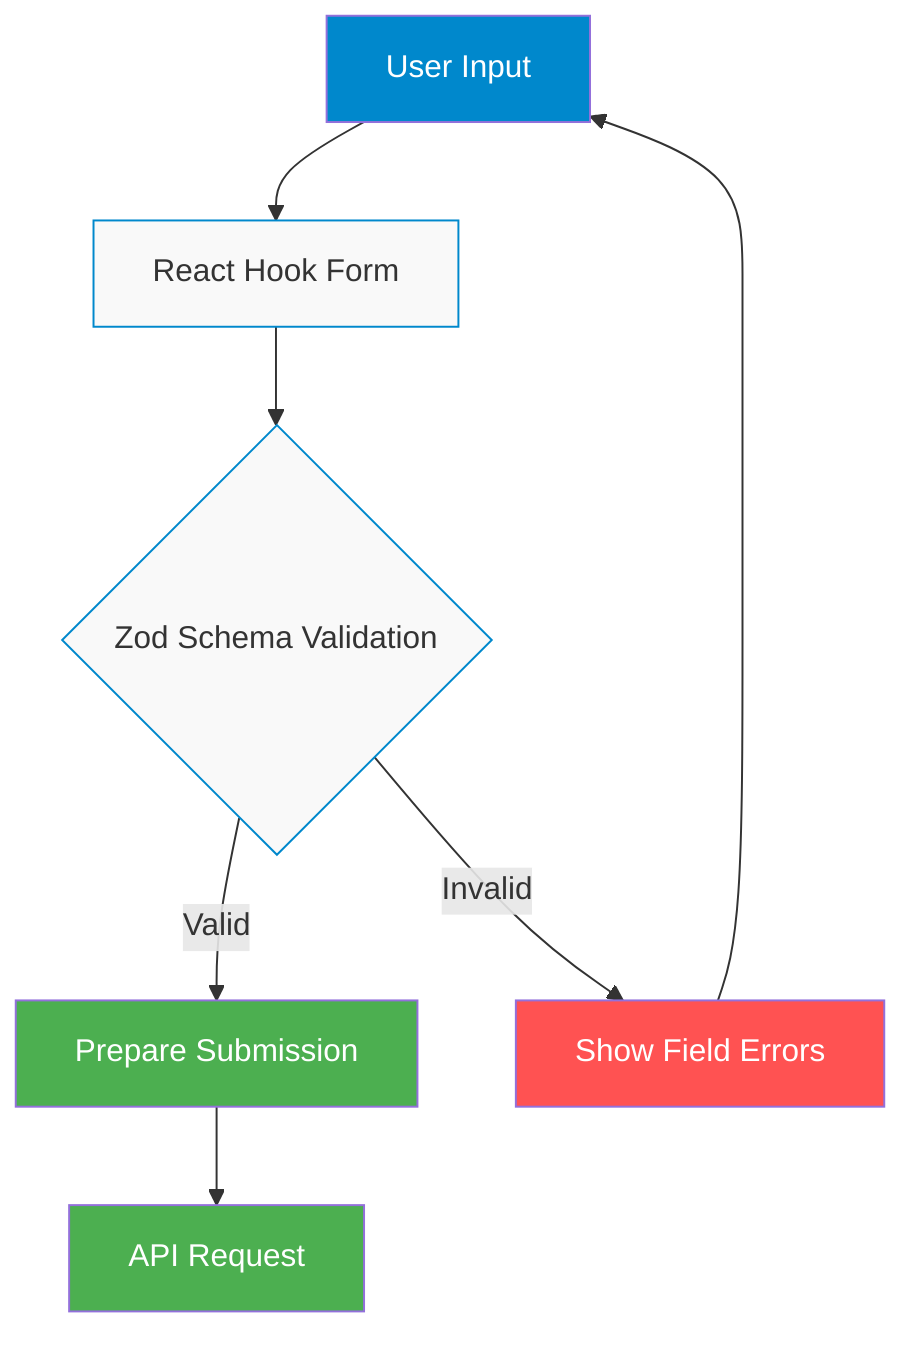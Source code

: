 graph TD
    A[User Input] --> B[React Hook Form]
    B --> C{Zod Schema Validation}
    C -- Valid --> D[Prepare Submission]
    C -- Invalid --> E[Show Field Errors]
    E --> A
    D --> F[API Request]

style A fill:#0088cc,color:#fff
style B fill:#f9f9f9,stroke:#0088cc
style C fill:#f9f9f9,stroke:#0088cc
style D fill:#4CAF50,color:#fff
style E fill:#ff5252,color:#fff
style F fill:#4CAF50,color:#fff